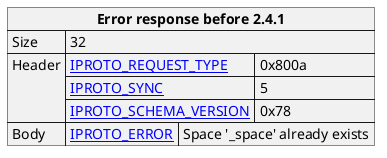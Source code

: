 @startuml

skinparam map {
    HyperlinkColor #0077FF
    FontColor #313131
    BorderColor #313131
    BackgroundColor transparent
}

json "**Error response before 2.4.1**" as error_response {
    "Size": "32",
    "Header": {
      "[[https://tarantool.io/en/doc/latest/dev_guide/internals/iproto/keys IPROTO_REQUEST_TYPE]]": "0x800a",
      "[[https://tarantool.io/en/doc/latest/dev_guide/internals/iproto/keys IPROTO_SYNC]]": "5",
      "[[https://tarantool.io/en/doc/latest/dev_guide/internals/iproto/keys IPROTO_SCHEMA_VERSION]]": "0x78"
    },
    "Body": {
      "[[https://tarantool.io/en/doc/latest/dev_guide/internals/iproto/keys IPROTO_ERROR]]": "Space '_space' already exists"
    }
}

@enduml
